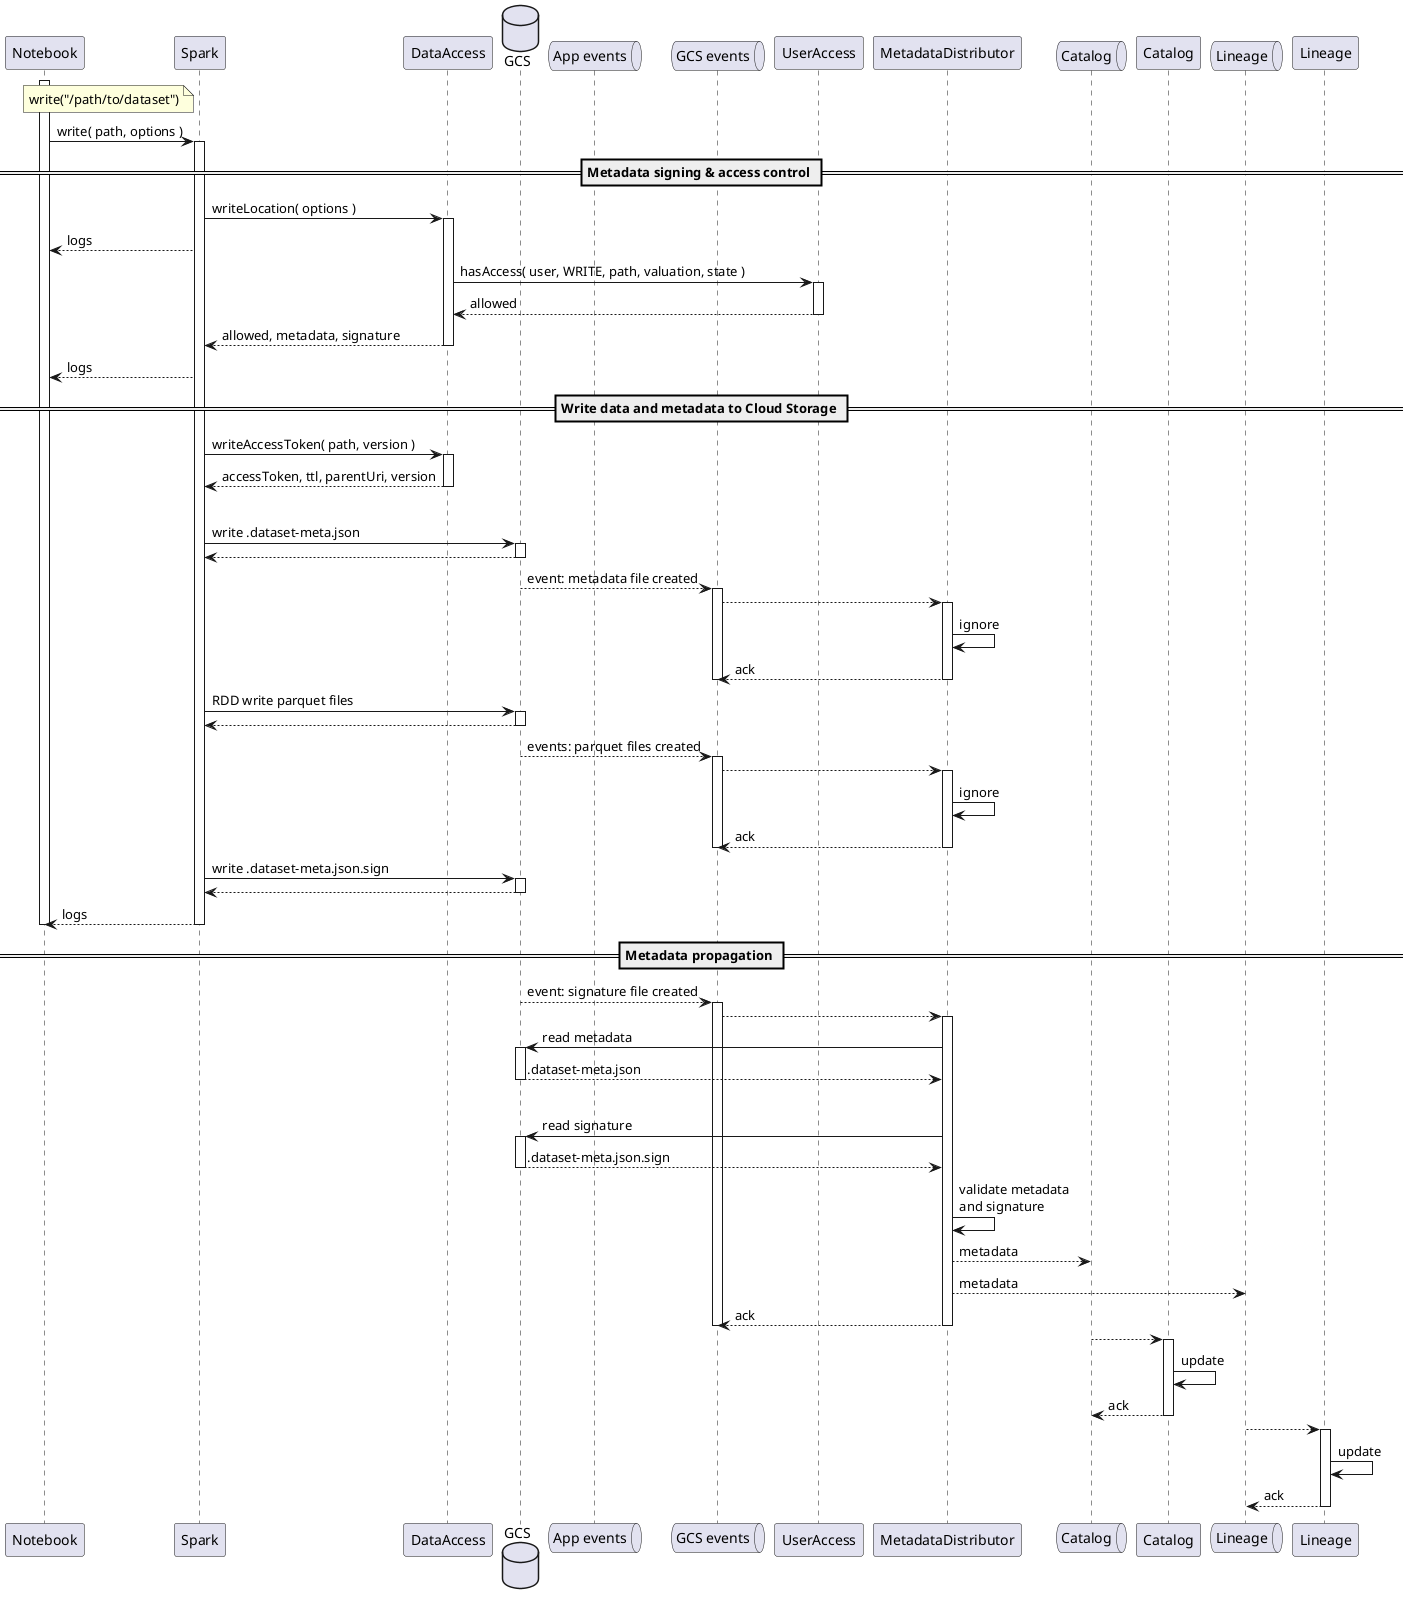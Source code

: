 @startuml

' Participants

participant "Notebook" as notebook
participant "Spark" as spark
participant "DataAccess" as data_access
database "GCS" as gcs
queue "App events" as appQ
queue "GCS events" as gcsQ
participant "UserAccess" as user_access
participant "MetadataDistributor" as distributor
queue "Catalog" as catalogQ
participant "Catalog" as catalog
queue "Lineage" as lineageQ
participant "Lineage" as lineage

' Flow

note left of spark
    write("/path/to/dataset")
end note

activate notebook
notebook->spark ++ : write( path, options )

== Metadata signing & access control ==

spark->data_access ++ : writeLocation( options )
spark-->notebook: logs
data_access->user_access ++ : hasAccess( user, WRITE, path, valuation, state )
return allowed
return allowed, metadata, signature
spark-->notebook: logs

== Write data and metadata to Cloud Storage ==

spark->data_access ++ : writeAccessToken( path, version )
return accessToken, ttl, parentUri, version
|||
spark->gcs ++ : write .dataset-meta.json
return
gcs-->gcsQ ++ : event: metadata file created
gcsQ-->distributor ++
distributor->distributor: ignore
return ack
deactivate gcsQ

spark->gcs ++ : RDD write parquet files
return

gcs-->gcsQ ++ : events: parquet files created
gcsQ-->distributor ++
distributor->distributor: ignore
return ack
deactivate gcsQ

spark->gcs ++ : write .dataset-meta.json.sign
return
return logs
deactivate notebook

== Metadata propagation ==

gcs-->gcsQ ++ : event: signature file created
gcsQ-->distributor ++
distributor->gcs ++ : read metadata
return .dataset-meta.json
|||
distributor->gcs ++ : read signature
return .dataset-meta.json.sign
distributor->distributor : validate metadata\nand signature
distributor-->catalogQ: metadata
distributor-->lineageQ: metadata
return ack
deactivate gcsQ

catalogQ-->catalog ++
catalog->catalog: update
return ack

lineageQ-->lineage ++
lineage->lineage: update
return ack

@enduml